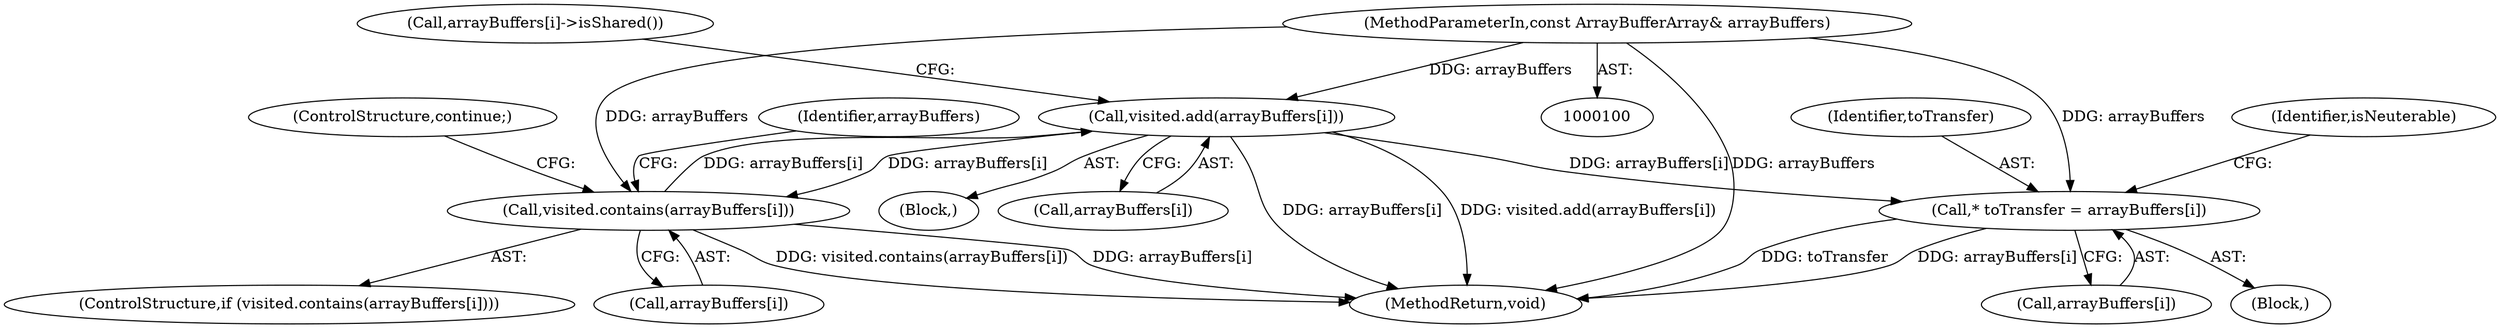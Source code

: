 digraph "0_Chrome_2400ef7b592c31c9883fd1cd60bdea0622e69db3@array" {
"1000162" [label="(Call,visited.add(arrayBuffers[i]))"];
"1000157" [label="(Call,visited.contains(arrayBuffers[i]))"];
"1000162" [label="(Call,visited.add(arrayBuffers[i]))"];
"1000102" [label="(MethodParameterIn,const ArrayBufferArray& arrayBuffers)"];
"1000218" [label="(Call,* toTransfer = arrayBuffers[i])"];
"1000189" [label="(Block,)"];
"1000167" [label="(Call,arrayBuffers[i]->isShared())"];
"1000219" [label="(Identifier,toTransfer)"];
"1000155" [label="(Block,)"];
"1000156" [label="(ControlStructure,if (visited.contains(arrayBuffers[i])))"];
"1000164" [label="(Identifier,arrayBuffers)"];
"1000163" [label="(Call,arrayBuffers[i])"];
"1000220" [label="(Call,arrayBuffers[i])"];
"1000157" [label="(Call,visited.contains(arrayBuffers[i]))"];
"1000162" [label="(Call,visited.add(arrayBuffers[i]))"];
"1000218" [label="(Call,* toTransfer = arrayBuffers[i])"];
"1000225" [label="(Identifier,isNeuterable)"];
"1000158" [label="(Call,arrayBuffers[i])"];
"1000102" [label="(MethodParameterIn,const ArrayBufferArray& arrayBuffers)"];
"1000161" [label="(ControlStructure,continue;)"];
"1000266" [label="(MethodReturn,void)"];
"1000162" -> "1000155"  [label="AST: "];
"1000162" -> "1000163"  [label="CFG: "];
"1000163" -> "1000162"  [label="AST: "];
"1000167" -> "1000162"  [label="CFG: "];
"1000162" -> "1000266"  [label="DDG: arrayBuffers[i]"];
"1000162" -> "1000266"  [label="DDG: visited.add(arrayBuffers[i])"];
"1000162" -> "1000157"  [label="DDG: arrayBuffers[i]"];
"1000157" -> "1000162"  [label="DDG: arrayBuffers[i]"];
"1000102" -> "1000162"  [label="DDG: arrayBuffers"];
"1000162" -> "1000218"  [label="DDG: arrayBuffers[i]"];
"1000157" -> "1000156"  [label="AST: "];
"1000157" -> "1000158"  [label="CFG: "];
"1000158" -> "1000157"  [label="AST: "];
"1000161" -> "1000157"  [label="CFG: "];
"1000164" -> "1000157"  [label="CFG: "];
"1000157" -> "1000266"  [label="DDG: visited.contains(arrayBuffers[i])"];
"1000157" -> "1000266"  [label="DDG: arrayBuffers[i]"];
"1000102" -> "1000157"  [label="DDG: arrayBuffers"];
"1000102" -> "1000100"  [label="AST: "];
"1000102" -> "1000266"  [label="DDG: arrayBuffers"];
"1000102" -> "1000218"  [label="DDG: arrayBuffers"];
"1000218" -> "1000189"  [label="AST: "];
"1000218" -> "1000220"  [label="CFG: "];
"1000219" -> "1000218"  [label="AST: "];
"1000220" -> "1000218"  [label="AST: "];
"1000225" -> "1000218"  [label="CFG: "];
"1000218" -> "1000266"  [label="DDG: toTransfer"];
"1000218" -> "1000266"  [label="DDG: arrayBuffers[i]"];
}
